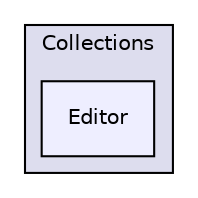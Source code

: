 digraph "Modules/Collections/Editor" {
  compound=true
  node [ fontsize="10", fontname="Helvetica"];
  edge [ labelfontsize="10", labelfontname="Helvetica"];
  subgraph clusterdir_034cdf3933e9b2964d425816d29f7431 {
    graph [ bgcolor="#ddddee", pencolor="black", label="Collections" fontname="Helvetica", fontsize="10", URL="dir_034cdf3933e9b2964d425816d29f7431.html"]
  dir_1585b6c0b0ca71023658be7d8d13d0ad [shape=box, label="Editor", style="filled", fillcolor="#eeeeff", pencolor="black", URL="dir_1585b6c0b0ca71023658be7d8d13d0ad.html"];
  }
}
